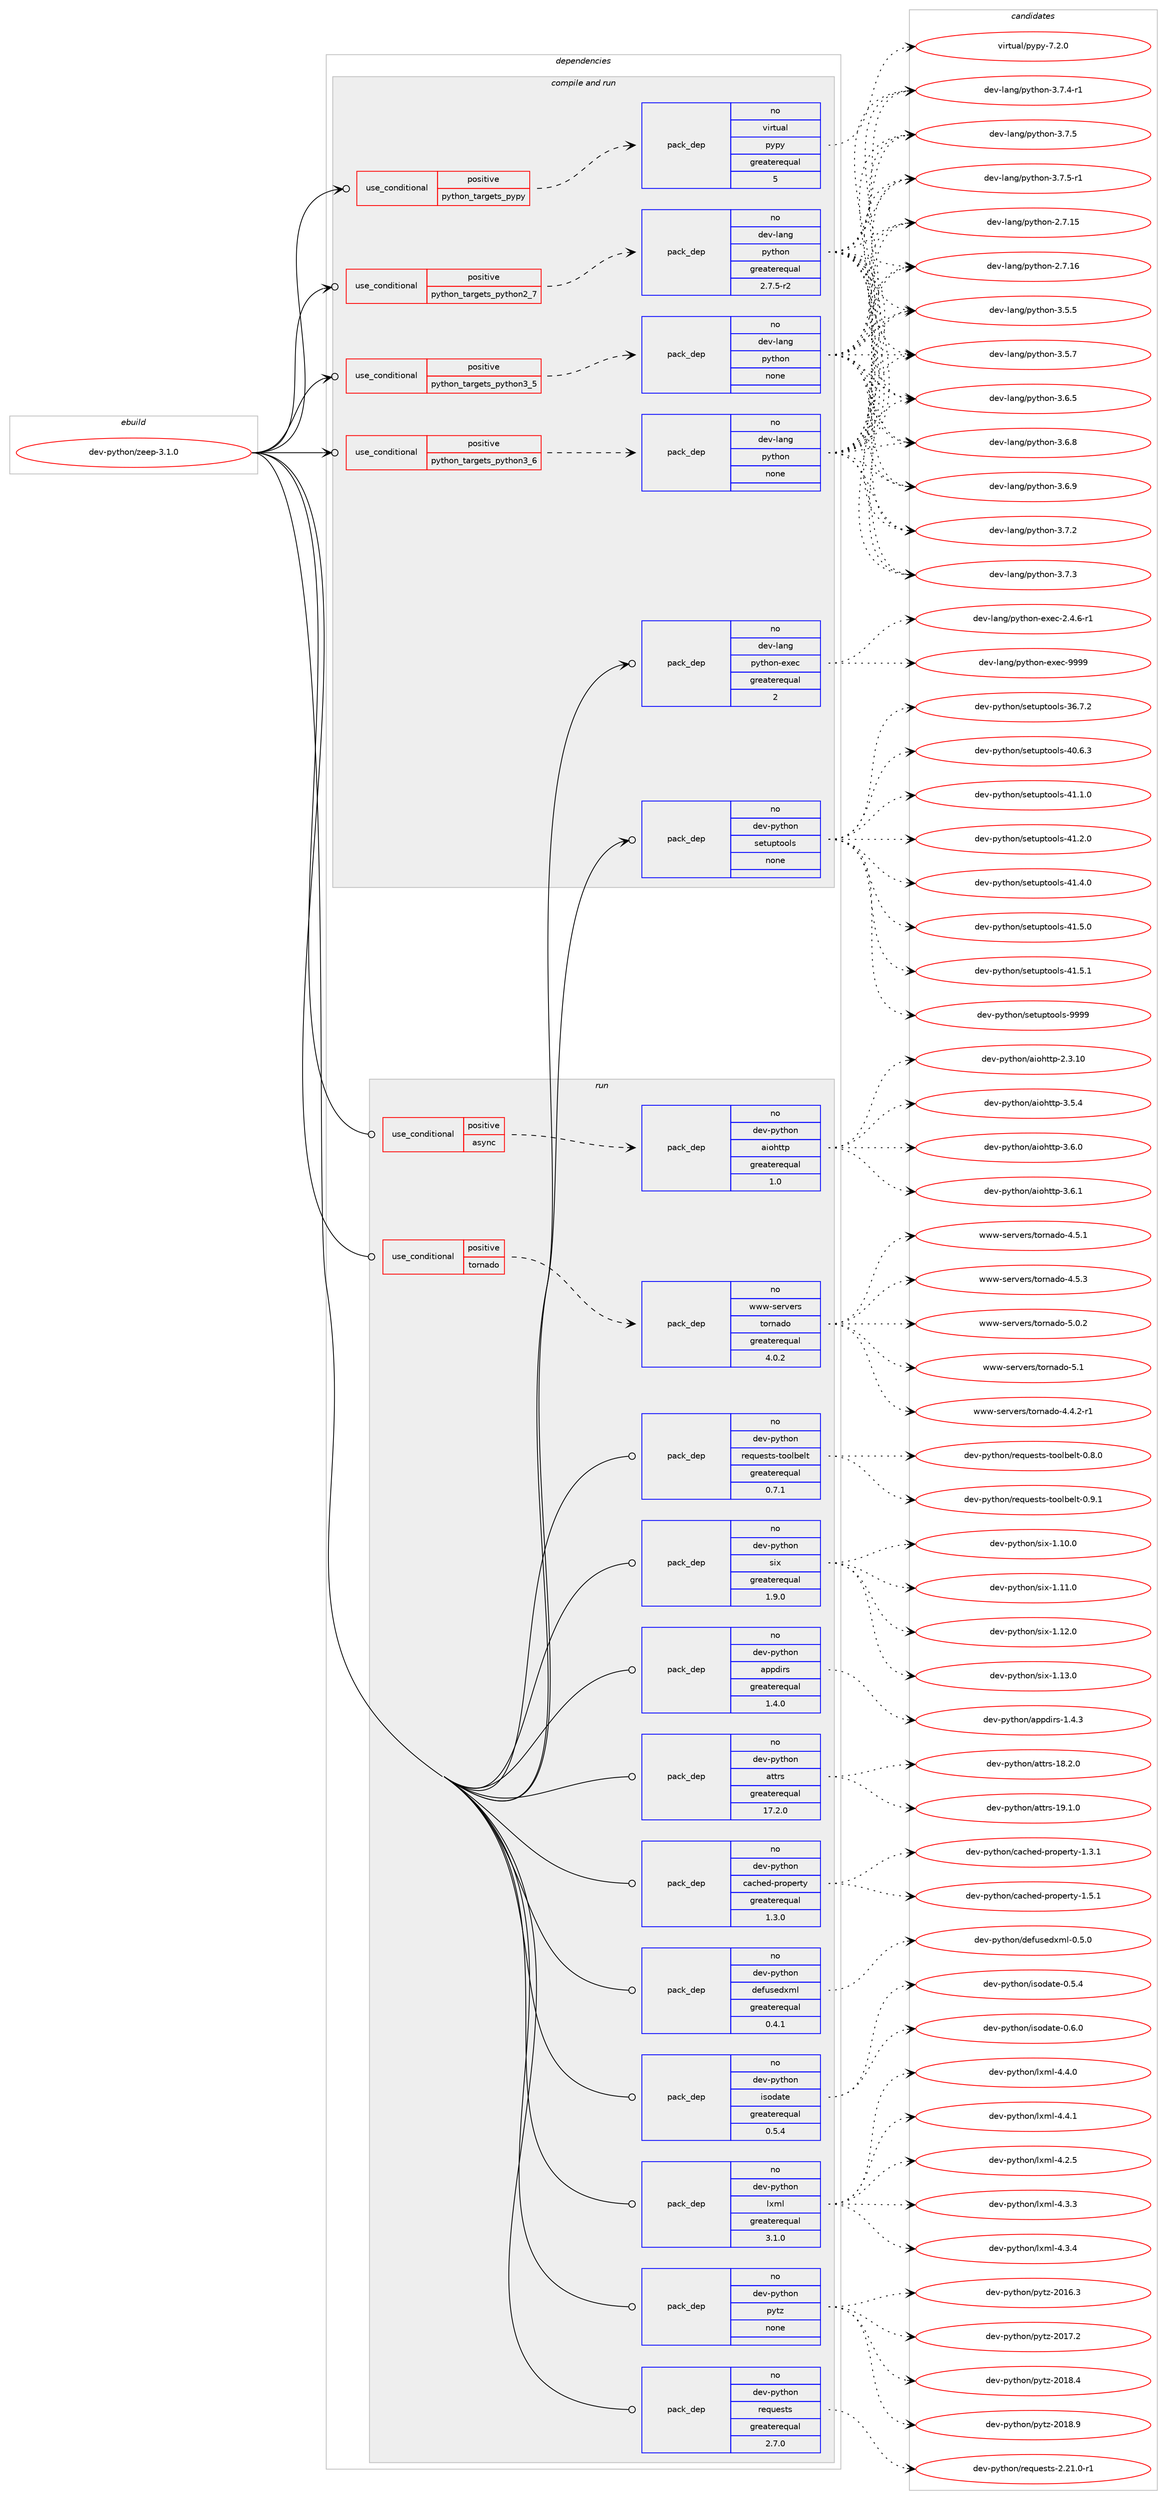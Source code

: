 digraph prolog {

# *************
# Graph options
# *************

newrank=true;
concentrate=true;
compound=true;
graph [rankdir=LR,fontname=Helvetica,fontsize=10,ranksep=1.5];#, ranksep=2.5, nodesep=0.2];
edge  [arrowhead=vee];
node  [fontname=Helvetica,fontsize=10];

# **********
# The ebuild
# **********

subgraph cluster_leftcol {
color=gray;
rank=same;
label=<<i>ebuild</i>>;
id [label="dev-python/zeep-3.1.0", color=red, width=4, href="../dev-python/zeep-3.1.0.svg"];
}

# ****************
# The dependencies
# ****************

subgraph cluster_midcol {
color=gray;
label=<<i>dependencies</i>>;
subgraph cluster_compile {
fillcolor="#eeeeee";
style=filled;
label=<<i>compile</i>>;
}
subgraph cluster_compileandrun {
fillcolor="#eeeeee";
style=filled;
label=<<i>compile and run</i>>;
subgraph cond151852 {
dependency645065 [label=<<TABLE BORDER="0" CELLBORDER="1" CELLSPACING="0" CELLPADDING="4"><TR><TD ROWSPAN="3" CELLPADDING="10">use_conditional</TD></TR><TR><TD>positive</TD></TR><TR><TD>python_targets_pypy</TD></TR></TABLE>>, shape=none, color=red];
subgraph pack481324 {
dependency645066 [label=<<TABLE BORDER="0" CELLBORDER="1" CELLSPACING="0" CELLPADDING="4" WIDTH="220"><TR><TD ROWSPAN="6" CELLPADDING="30">pack_dep</TD></TR><TR><TD WIDTH="110">no</TD></TR><TR><TD>virtual</TD></TR><TR><TD>pypy</TD></TR><TR><TD>greaterequal</TD></TR><TR><TD>5</TD></TR></TABLE>>, shape=none, color=blue];
}
dependency645065:e -> dependency645066:w [weight=20,style="dashed",arrowhead="vee"];
}
id:e -> dependency645065:w [weight=20,style="solid",arrowhead="odotvee"];
subgraph cond151853 {
dependency645067 [label=<<TABLE BORDER="0" CELLBORDER="1" CELLSPACING="0" CELLPADDING="4"><TR><TD ROWSPAN="3" CELLPADDING="10">use_conditional</TD></TR><TR><TD>positive</TD></TR><TR><TD>python_targets_python2_7</TD></TR></TABLE>>, shape=none, color=red];
subgraph pack481325 {
dependency645068 [label=<<TABLE BORDER="0" CELLBORDER="1" CELLSPACING="0" CELLPADDING="4" WIDTH="220"><TR><TD ROWSPAN="6" CELLPADDING="30">pack_dep</TD></TR><TR><TD WIDTH="110">no</TD></TR><TR><TD>dev-lang</TD></TR><TR><TD>python</TD></TR><TR><TD>greaterequal</TD></TR><TR><TD>2.7.5-r2</TD></TR></TABLE>>, shape=none, color=blue];
}
dependency645067:e -> dependency645068:w [weight=20,style="dashed",arrowhead="vee"];
}
id:e -> dependency645067:w [weight=20,style="solid",arrowhead="odotvee"];
subgraph cond151854 {
dependency645069 [label=<<TABLE BORDER="0" CELLBORDER="1" CELLSPACING="0" CELLPADDING="4"><TR><TD ROWSPAN="3" CELLPADDING="10">use_conditional</TD></TR><TR><TD>positive</TD></TR><TR><TD>python_targets_python3_5</TD></TR></TABLE>>, shape=none, color=red];
subgraph pack481326 {
dependency645070 [label=<<TABLE BORDER="0" CELLBORDER="1" CELLSPACING="0" CELLPADDING="4" WIDTH="220"><TR><TD ROWSPAN="6" CELLPADDING="30">pack_dep</TD></TR><TR><TD WIDTH="110">no</TD></TR><TR><TD>dev-lang</TD></TR><TR><TD>python</TD></TR><TR><TD>none</TD></TR><TR><TD></TD></TR></TABLE>>, shape=none, color=blue];
}
dependency645069:e -> dependency645070:w [weight=20,style="dashed",arrowhead="vee"];
}
id:e -> dependency645069:w [weight=20,style="solid",arrowhead="odotvee"];
subgraph cond151855 {
dependency645071 [label=<<TABLE BORDER="0" CELLBORDER="1" CELLSPACING="0" CELLPADDING="4"><TR><TD ROWSPAN="3" CELLPADDING="10">use_conditional</TD></TR><TR><TD>positive</TD></TR><TR><TD>python_targets_python3_6</TD></TR></TABLE>>, shape=none, color=red];
subgraph pack481327 {
dependency645072 [label=<<TABLE BORDER="0" CELLBORDER="1" CELLSPACING="0" CELLPADDING="4" WIDTH="220"><TR><TD ROWSPAN="6" CELLPADDING="30">pack_dep</TD></TR><TR><TD WIDTH="110">no</TD></TR><TR><TD>dev-lang</TD></TR><TR><TD>python</TD></TR><TR><TD>none</TD></TR><TR><TD></TD></TR></TABLE>>, shape=none, color=blue];
}
dependency645071:e -> dependency645072:w [weight=20,style="dashed",arrowhead="vee"];
}
id:e -> dependency645071:w [weight=20,style="solid",arrowhead="odotvee"];
subgraph pack481328 {
dependency645073 [label=<<TABLE BORDER="0" CELLBORDER="1" CELLSPACING="0" CELLPADDING="4" WIDTH="220"><TR><TD ROWSPAN="6" CELLPADDING="30">pack_dep</TD></TR><TR><TD WIDTH="110">no</TD></TR><TR><TD>dev-lang</TD></TR><TR><TD>python-exec</TD></TR><TR><TD>greaterequal</TD></TR><TR><TD>2</TD></TR></TABLE>>, shape=none, color=blue];
}
id:e -> dependency645073:w [weight=20,style="solid",arrowhead="odotvee"];
subgraph pack481329 {
dependency645074 [label=<<TABLE BORDER="0" CELLBORDER="1" CELLSPACING="0" CELLPADDING="4" WIDTH="220"><TR><TD ROWSPAN="6" CELLPADDING="30">pack_dep</TD></TR><TR><TD WIDTH="110">no</TD></TR><TR><TD>dev-python</TD></TR><TR><TD>setuptools</TD></TR><TR><TD>none</TD></TR><TR><TD></TD></TR></TABLE>>, shape=none, color=blue];
}
id:e -> dependency645074:w [weight=20,style="solid",arrowhead="odotvee"];
}
subgraph cluster_run {
fillcolor="#eeeeee";
style=filled;
label=<<i>run</i>>;
subgraph cond151856 {
dependency645075 [label=<<TABLE BORDER="0" CELLBORDER="1" CELLSPACING="0" CELLPADDING="4"><TR><TD ROWSPAN="3" CELLPADDING="10">use_conditional</TD></TR><TR><TD>positive</TD></TR><TR><TD>async</TD></TR></TABLE>>, shape=none, color=red];
subgraph pack481330 {
dependency645076 [label=<<TABLE BORDER="0" CELLBORDER="1" CELLSPACING="0" CELLPADDING="4" WIDTH="220"><TR><TD ROWSPAN="6" CELLPADDING="30">pack_dep</TD></TR><TR><TD WIDTH="110">no</TD></TR><TR><TD>dev-python</TD></TR><TR><TD>aiohttp</TD></TR><TR><TD>greaterequal</TD></TR><TR><TD>1.0</TD></TR></TABLE>>, shape=none, color=blue];
}
dependency645075:e -> dependency645076:w [weight=20,style="dashed",arrowhead="vee"];
}
id:e -> dependency645075:w [weight=20,style="solid",arrowhead="odot"];
subgraph cond151857 {
dependency645077 [label=<<TABLE BORDER="0" CELLBORDER="1" CELLSPACING="0" CELLPADDING="4"><TR><TD ROWSPAN="3" CELLPADDING="10">use_conditional</TD></TR><TR><TD>positive</TD></TR><TR><TD>tornado</TD></TR></TABLE>>, shape=none, color=red];
subgraph pack481331 {
dependency645078 [label=<<TABLE BORDER="0" CELLBORDER="1" CELLSPACING="0" CELLPADDING="4" WIDTH="220"><TR><TD ROWSPAN="6" CELLPADDING="30">pack_dep</TD></TR><TR><TD WIDTH="110">no</TD></TR><TR><TD>www-servers</TD></TR><TR><TD>tornado</TD></TR><TR><TD>greaterequal</TD></TR><TR><TD>4.0.2</TD></TR></TABLE>>, shape=none, color=blue];
}
dependency645077:e -> dependency645078:w [weight=20,style="dashed",arrowhead="vee"];
}
id:e -> dependency645077:w [weight=20,style="solid",arrowhead="odot"];
subgraph pack481332 {
dependency645079 [label=<<TABLE BORDER="0" CELLBORDER="1" CELLSPACING="0" CELLPADDING="4" WIDTH="220"><TR><TD ROWSPAN="6" CELLPADDING="30">pack_dep</TD></TR><TR><TD WIDTH="110">no</TD></TR><TR><TD>dev-python</TD></TR><TR><TD>appdirs</TD></TR><TR><TD>greaterequal</TD></TR><TR><TD>1.4.0</TD></TR></TABLE>>, shape=none, color=blue];
}
id:e -> dependency645079:w [weight=20,style="solid",arrowhead="odot"];
subgraph pack481333 {
dependency645080 [label=<<TABLE BORDER="0" CELLBORDER="1" CELLSPACING="0" CELLPADDING="4" WIDTH="220"><TR><TD ROWSPAN="6" CELLPADDING="30">pack_dep</TD></TR><TR><TD WIDTH="110">no</TD></TR><TR><TD>dev-python</TD></TR><TR><TD>attrs</TD></TR><TR><TD>greaterequal</TD></TR><TR><TD>17.2.0</TD></TR></TABLE>>, shape=none, color=blue];
}
id:e -> dependency645080:w [weight=20,style="solid",arrowhead="odot"];
subgraph pack481334 {
dependency645081 [label=<<TABLE BORDER="0" CELLBORDER="1" CELLSPACING="0" CELLPADDING="4" WIDTH="220"><TR><TD ROWSPAN="6" CELLPADDING="30">pack_dep</TD></TR><TR><TD WIDTH="110">no</TD></TR><TR><TD>dev-python</TD></TR><TR><TD>cached-property</TD></TR><TR><TD>greaterequal</TD></TR><TR><TD>1.3.0</TD></TR></TABLE>>, shape=none, color=blue];
}
id:e -> dependency645081:w [weight=20,style="solid",arrowhead="odot"];
subgraph pack481335 {
dependency645082 [label=<<TABLE BORDER="0" CELLBORDER="1" CELLSPACING="0" CELLPADDING="4" WIDTH="220"><TR><TD ROWSPAN="6" CELLPADDING="30">pack_dep</TD></TR><TR><TD WIDTH="110">no</TD></TR><TR><TD>dev-python</TD></TR><TR><TD>defusedxml</TD></TR><TR><TD>greaterequal</TD></TR><TR><TD>0.4.1</TD></TR></TABLE>>, shape=none, color=blue];
}
id:e -> dependency645082:w [weight=20,style="solid",arrowhead="odot"];
subgraph pack481336 {
dependency645083 [label=<<TABLE BORDER="0" CELLBORDER="1" CELLSPACING="0" CELLPADDING="4" WIDTH="220"><TR><TD ROWSPAN="6" CELLPADDING="30">pack_dep</TD></TR><TR><TD WIDTH="110">no</TD></TR><TR><TD>dev-python</TD></TR><TR><TD>isodate</TD></TR><TR><TD>greaterequal</TD></TR><TR><TD>0.5.4</TD></TR></TABLE>>, shape=none, color=blue];
}
id:e -> dependency645083:w [weight=20,style="solid",arrowhead="odot"];
subgraph pack481337 {
dependency645084 [label=<<TABLE BORDER="0" CELLBORDER="1" CELLSPACING="0" CELLPADDING="4" WIDTH="220"><TR><TD ROWSPAN="6" CELLPADDING="30">pack_dep</TD></TR><TR><TD WIDTH="110">no</TD></TR><TR><TD>dev-python</TD></TR><TR><TD>lxml</TD></TR><TR><TD>greaterequal</TD></TR><TR><TD>3.1.0</TD></TR></TABLE>>, shape=none, color=blue];
}
id:e -> dependency645084:w [weight=20,style="solid",arrowhead="odot"];
subgraph pack481338 {
dependency645085 [label=<<TABLE BORDER="0" CELLBORDER="1" CELLSPACING="0" CELLPADDING="4" WIDTH="220"><TR><TD ROWSPAN="6" CELLPADDING="30">pack_dep</TD></TR><TR><TD WIDTH="110">no</TD></TR><TR><TD>dev-python</TD></TR><TR><TD>pytz</TD></TR><TR><TD>none</TD></TR><TR><TD></TD></TR></TABLE>>, shape=none, color=blue];
}
id:e -> dependency645085:w [weight=20,style="solid",arrowhead="odot"];
subgraph pack481339 {
dependency645086 [label=<<TABLE BORDER="0" CELLBORDER="1" CELLSPACING="0" CELLPADDING="4" WIDTH="220"><TR><TD ROWSPAN="6" CELLPADDING="30">pack_dep</TD></TR><TR><TD WIDTH="110">no</TD></TR><TR><TD>dev-python</TD></TR><TR><TD>requests</TD></TR><TR><TD>greaterequal</TD></TR><TR><TD>2.7.0</TD></TR></TABLE>>, shape=none, color=blue];
}
id:e -> dependency645086:w [weight=20,style="solid",arrowhead="odot"];
subgraph pack481340 {
dependency645087 [label=<<TABLE BORDER="0" CELLBORDER="1" CELLSPACING="0" CELLPADDING="4" WIDTH="220"><TR><TD ROWSPAN="6" CELLPADDING="30">pack_dep</TD></TR><TR><TD WIDTH="110">no</TD></TR><TR><TD>dev-python</TD></TR><TR><TD>requests-toolbelt</TD></TR><TR><TD>greaterequal</TD></TR><TR><TD>0.7.1</TD></TR></TABLE>>, shape=none, color=blue];
}
id:e -> dependency645087:w [weight=20,style="solid",arrowhead="odot"];
subgraph pack481341 {
dependency645088 [label=<<TABLE BORDER="0" CELLBORDER="1" CELLSPACING="0" CELLPADDING="4" WIDTH="220"><TR><TD ROWSPAN="6" CELLPADDING="30">pack_dep</TD></TR><TR><TD WIDTH="110">no</TD></TR><TR><TD>dev-python</TD></TR><TR><TD>six</TD></TR><TR><TD>greaterequal</TD></TR><TR><TD>1.9.0</TD></TR></TABLE>>, shape=none, color=blue];
}
id:e -> dependency645088:w [weight=20,style="solid",arrowhead="odot"];
}
}

# **************
# The candidates
# **************

subgraph cluster_choices {
rank=same;
color=gray;
label=<<i>candidates</i>>;

subgraph choice481324 {
color=black;
nodesep=1;
choice1181051141161179710847112121112121455546504648 [label="virtual/pypy-7.2.0", color=red, width=4,href="../virtual/pypy-7.2.0.svg"];
dependency645066:e -> choice1181051141161179710847112121112121455546504648:w [style=dotted,weight="100"];
}
subgraph choice481325 {
color=black;
nodesep=1;
choice10010111845108971101034711212111610411111045504655464953 [label="dev-lang/python-2.7.15", color=red, width=4,href="../dev-lang/python-2.7.15.svg"];
choice10010111845108971101034711212111610411111045504655464954 [label="dev-lang/python-2.7.16", color=red, width=4,href="../dev-lang/python-2.7.16.svg"];
choice100101118451089711010347112121116104111110455146534653 [label="dev-lang/python-3.5.5", color=red, width=4,href="../dev-lang/python-3.5.5.svg"];
choice100101118451089711010347112121116104111110455146534655 [label="dev-lang/python-3.5.7", color=red, width=4,href="../dev-lang/python-3.5.7.svg"];
choice100101118451089711010347112121116104111110455146544653 [label="dev-lang/python-3.6.5", color=red, width=4,href="../dev-lang/python-3.6.5.svg"];
choice100101118451089711010347112121116104111110455146544656 [label="dev-lang/python-3.6.8", color=red, width=4,href="../dev-lang/python-3.6.8.svg"];
choice100101118451089711010347112121116104111110455146544657 [label="dev-lang/python-3.6.9", color=red, width=4,href="../dev-lang/python-3.6.9.svg"];
choice100101118451089711010347112121116104111110455146554650 [label="dev-lang/python-3.7.2", color=red, width=4,href="../dev-lang/python-3.7.2.svg"];
choice100101118451089711010347112121116104111110455146554651 [label="dev-lang/python-3.7.3", color=red, width=4,href="../dev-lang/python-3.7.3.svg"];
choice1001011184510897110103471121211161041111104551465546524511449 [label="dev-lang/python-3.7.4-r1", color=red, width=4,href="../dev-lang/python-3.7.4-r1.svg"];
choice100101118451089711010347112121116104111110455146554653 [label="dev-lang/python-3.7.5", color=red, width=4,href="../dev-lang/python-3.7.5.svg"];
choice1001011184510897110103471121211161041111104551465546534511449 [label="dev-lang/python-3.7.5-r1", color=red, width=4,href="../dev-lang/python-3.7.5-r1.svg"];
dependency645068:e -> choice10010111845108971101034711212111610411111045504655464953:w [style=dotted,weight="100"];
dependency645068:e -> choice10010111845108971101034711212111610411111045504655464954:w [style=dotted,weight="100"];
dependency645068:e -> choice100101118451089711010347112121116104111110455146534653:w [style=dotted,weight="100"];
dependency645068:e -> choice100101118451089711010347112121116104111110455146534655:w [style=dotted,weight="100"];
dependency645068:e -> choice100101118451089711010347112121116104111110455146544653:w [style=dotted,weight="100"];
dependency645068:e -> choice100101118451089711010347112121116104111110455146544656:w [style=dotted,weight="100"];
dependency645068:e -> choice100101118451089711010347112121116104111110455146544657:w [style=dotted,weight="100"];
dependency645068:e -> choice100101118451089711010347112121116104111110455146554650:w [style=dotted,weight="100"];
dependency645068:e -> choice100101118451089711010347112121116104111110455146554651:w [style=dotted,weight="100"];
dependency645068:e -> choice1001011184510897110103471121211161041111104551465546524511449:w [style=dotted,weight="100"];
dependency645068:e -> choice100101118451089711010347112121116104111110455146554653:w [style=dotted,weight="100"];
dependency645068:e -> choice1001011184510897110103471121211161041111104551465546534511449:w [style=dotted,weight="100"];
}
subgraph choice481326 {
color=black;
nodesep=1;
choice10010111845108971101034711212111610411111045504655464953 [label="dev-lang/python-2.7.15", color=red, width=4,href="../dev-lang/python-2.7.15.svg"];
choice10010111845108971101034711212111610411111045504655464954 [label="dev-lang/python-2.7.16", color=red, width=4,href="../dev-lang/python-2.7.16.svg"];
choice100101118451089711010347112121116104111110455146534653 [label="dev-lang/python-3.5.5", color=red, width=4,href="../dev-lang/python-3.5.5.svg"];
choice100101118451089711010347112121116104111110455146534655 [label="dev-lang/python-3.5.7", color=red, width=4,href="../dev-lang/python-3.5.7.svg"];
choice100101118451089711010347112121116104111110455146544653 [label="dev-lang/python-3.6.5", color=red, width=4,href="../dev-lang/python-3.6.5.svg"];
choice100101118451089711010347112121116104111110455146544656 [label="dev-lang/python-3.6.8", color=red, width=4,href="../dev-lang/python-3.6.8.svg"];
choice100101118451089711010347112121116104111110455146544657 [label="dev-lang/python-3.6.9", color=red, width=4,href="../dev-lang/python-3.6.9.svg"];
choice100101118451089711010347112121116104111110455146554650 [label="dev-lang/python-3.7.2", color=red, width=4,href="../dev-lang/python-3.7.2.svg"];
choice100101118451089711010347112121116104111110455146554651 [label="dev-lang/python-3.7.3", color=red, width=4,href="../dev-lang/python-3.7.3.svg"];
choice1001011184510897110103471121211161041111104551465546524511449 [label="dev-lang/python-3.7.4-r1", color=red, width=4,href="../dev-lang/python-3.7.4-r1.svg"];
choice100101118451089711010347112121116104111110455146554653 [label="dev-lang/python-3.7.5", color=red, width=4,href="../dev-lang/python-3.7.5.svg"];
choice1001011184510897110103471121211161041111104551465546534511449 [label="dev-lang/python-3.7.5-r1", color=red, width=4,href="../dev-lang/python-3.7.5-r1.svg"];
dependency645070:e -> choice10010111845108971101034711212111610411111045504655464953:w [style=dotted,weight="100"];
dependency645070:e -> choice10010111845108971101034711212111610411111045504655464954:w [style=dotted,weight="100"];
dependency645070:e -> choice100101118451089711010347112121116104111110455146534653:w [style=dotted,weight="100"];
dependency645070:e -> choice100101118451089711010347112121116104111110455146534655:w [style=dotted,weight="100"];
dependency645070:e -> choice100101118451089711010347112121116104111110455146544653:w [style=dotted,weight="100"];
dependency645070:e -> choice100101118451089711010347112121116104111110455146544656:w [style=dotted,weight="100"];
dependency645070:e -> choice100101118451089711010347112121116104111110455146544657:w [style=dotted,weight="100"];
dependency645070:e -> choice100101118451089711010347112121116104111110455146554650:w [style=dotted,weight="100"];
dependency645070:e -> choice100101118451089711010347112121116104111110455146554651:w [style=dotted,weight="100"];
dependency645070:e -> choice1001011184510897110103471121211161041111104551465546524511449:w [style=dotted,weight="100"];
dependency645070:e -> choice100101118451089711010347112121116104111110455146554653:w [style=dotted,weight="100"];
dependency645070:e -> choice1001011184510897110103471121211161041111104551465546534511449:w [style=dotted,weight="100"];
}
subgraph choice481327 {
color=black;
nodesep=1;
choice10010111845108971101034711212111610411111045504655464953 [label="dev-lang/python-2.7.15", color=red, width=4,href="../dev-lang/python-2.7.15.svg"];
choice10010111845108971101034711212111610411111045504655464954 [label="dev-lang/python-2.7.16", color=red, width=4,href="../dev-lang/python-2.7.16.svg"];
choice100101118451089711010347112121116104111110455146534653 [label="dev-lang/python-3.5.5", color=red, width=4,href="../dev-lang/python-3.5.5.svg"];
choice100101118451089711010347112121116104111110455146534655 [label="dev-lang/python-3.5.7", color=red, width=4,href="../dev-lang/python-3.5.7.svg"];
choice100101118451089711010347112121116104111110455146544653 [label="dev-lang/python-3.6.5", color=red, width=4,href="../dev-lang/python-3.6.5.svg"];
choice100101118451089711010347112121116104111110455146544656 [label="dev-lang/python-3.6.8", color=red, width=4,href="../dev-lang/python-3.6.8.svg"];
choice100101118451089711010347112121116104111110455146544657 [label="dev-lang/python-3.6.9", color=red, width=4,href="../dev-lang/python-3.6.9.svg"];
choice100101118451089711010347112121116104111110455146554650 [label="dev-lang/python-3.7.2", color=red, width=4,href="../dev-lang/python-3.7.2.svg"];
choice100101118451089711010347112121116104111110455146554651 [label="dev-lang/python-3.7.3", color=red, width=4,href="../dev-lang/python-3.7.3.svg"];
choice1001011184510897110103471121211161041111104551465546524511449 [label="dev-lang/python-3.7.4-r1", color=red, width=4,href="../dev-lang/python-3.7.4-r1.svg"];
choice100101118451089711010347112121116104111110455146554653 [label="dev-lang/python-3.7.5", color=red, width=4,href="../dev-lang/python-3.7.5.svg"];
choice1001011184510897110103471121211161041111104551465546534511449 [label="dev-lang/python-3.7.5-r1", color=red, width=4,href="../dev-lang/python-3.7.5-r1.svg"];
dependency645072:e -> choice10010111845108971101034711212111610411111045504655464953:w [style=dotted,weight="100"];
dependency645072:e -> choice10010111845108971101034711212111610411111045504655464954:w [style=dotted,weight="100"];
dependency645072:e -> choice100101118451089711010347112121116104111110455146534653:w [style=dotted,weight="100"];
dependency645072:e -> choice100101118451089711010347112121116104111110455146534655:w [style=dotted,weight="100"];
dependency645072:e -> choice100101118451089711010347112121116104111110455146544653:w [style=dotted,weight="100"];
dependency645072:e -> choice100101118451089711010347112121116104111110455146544656:w [style=dotted,weight="100"];
dependency645072:e -> choice100101118451089711010347112121116104111110455146544657:w [style=dotted,weight="100"];
dependency645072:e -> choice100101118451089711010347112121116104111110455146554650:w [style=dotted,weight="100"];
dependency645072:e -> choice100101118451089711010347112121116104111110455146554651:w [style=dotted,weight="100"];
dependency645072:e -> choice1001011184510897110103471121211161041111104551465546524511449:w [style=dotted,weight="100"];
dependency645072:e -> choice100101118451089711010347112121116104111110455146554653:w [style=dotted,weight="100"];
dependency645072:e -> choice1001011184510897110103471121211161041111104551465546534511449:w [style=dotted,weight="100"];
}
subgraph choice481328 {
color=black;
nodesep=1;
choice10010111845108971101034711212111610411111045101120101994550465246544511449 [label="dev-lang/python-exec-2.4.6-r1", color=red, width=4,href="../dev-lang/python-exec-2.4.6-r1.svg"];
choice10010111845108971101034711212111610411111045101120101994557575757 [label="dev-lang/python-exec-9999", color=red, width=4,href="../dev-lang/python-exec-9999.svg"];
dependency645073:e -> choice10010111845108971101034711212111610411111045101120101994550465246544511449:w [style=dotted,weight="100"];
dependency645073:e -> choice10010111845108971101034711212111610411111045101120101994557575757:w [style=dotted,weight="100"];
}
subgraph choice481329 {
color=black;
nodesep=1;
choice100101118451121211161041111104711510111611711211611111110811545515446554650 [label="dev-python/setuptools-36.7.2", color=red, width=4,href="../dev-python/setuptools-36.7.2.svg"];
choice100101118451121211161041111104711510111611711211611111110811545524846544651 [label="dev-python/setuptools-40.6.3", color=red, width=4,href="../dev-python/setuptools-40.6.3.svg"];
choice100101118451121211161041111104711510111611711211611111110811545524946494648 [label="dev-python/setuptools-41.1.0", color=red, width=4,href="../dev-python/setuptools-41.1.0.svg"];
choice100101118451121211161041111104711510111611711211611111110811545524946504648 [label="dev-python/setuptools-41.2.0", color=red, width=4,href="../dev-python/setuptools-41.2.0.svg"];
choice100101118451121211161041111104711510111611711211611111110811545524946524648 [label="dev-python/setuptools-41.4.0", color=red, width=4,href="../dev-python/setuptools-41.4.0.svg"];
choice100101118451121211161041111104711510111611711211611111110811545524946534648 [label="dev-python/setuptools-41.5.0", color=red, width=4,href="../dev-python/setuptools-41.5.0.svg"];
choice100101118451121211161041111104711510111611711211611111110811545524946534649 [label="dev-python/setuptools-41.5.1", color=red, width=4,href="../dev-python/setuptools-41.5.1.svg"];
choice10010111845112121116104111110471151011161171121161111111081154557575757 [label="dev-python/setuptools-9999", color=red, width=4,href="../dev-python/setuptools-9999.svg"];
dependency645074:e -> choice100101118451121211161041111104711510111611711211611111110811545515446554650:w [style=dotted,weight="100"];
dependency645074:e -> choice100101118451121211161041111104711510111611711211611111110811545524846544651:w [style=dotted,weight="100"];
dependency645074:e -> choice100101118451121211161041111104711510111611711211611111110811545524946494648:w [style=dotted,weight="100"];
dependency645074:e -> choice100101118451121211161041111104711510111611711211611111110811545524946504648:w [style=dotted,weight="100"];
dependency645074:e -> choice100101118451121211161041111104711510111611711211611111110811545524946524648:w [style=dotted,weight="100"];
dependency645074:e -> choice100101118451121211161041111104711510111611711211611111110811545524946534648:w [style=dotted,weight="100"];
dependency645074:e -> choice100101118451121211161041111104711510111611711211611111110811545524946534649:w [style=dotted,weight="100"];
dependency645074:e -> choice10010111845112121116104111110471151011161171121161111111081154557575757:w [style=dotted,weight="100"];
}
subgraph choice481330 {
color=black;
nodesep=1;
choice10010111845112121116104111110479710511110411611611245504651464948 [label="dev-python/aiohttp-2.3.10", color=red, width=4,href="../dev-python/aiohttp-2.3.10.svg"];
choice100101118451121211161041111104797105111104116116112455146534652 [label="dev-python/aiohttp-3.5.4", color=red, width=4,href="../dev-python/aiohttp-3.5.4.svg"];
choice100101118451121211161041111104797105111104116116112455146544648 [label="dev-python/aiohttp-3.6.0", color=red, width=4,href="../dev-python/aiohttp-3.6.0.svg"];
choice100101118451121211161041111104797105111104116116112455146544649 [label="dev-python/aiohttp-3.6.1", color=red, width=4,href="../dev-python/aiohttp-3.6.1.svg"];
dependency645076:e -> choice10010111845112121116104111110479710511110411611611245504651464948:w [style=dotted,weight="100"];
dependency645076:e -> choice100101118451121211161041111104797105111104116116112455146534652:w [style=dotted,weight="100"];
dependency645076:e -> choice100101118451121211161041111104797105111104116116112455146544648:w [style=dotted,weight="100"];
dependency645076:e -> choice100101118451121211161041111104797105111104116116112455146544649:w [style=dotted,weight="100"];
}
subgraph choice481331 {
color=black;
nodesep=1;
choice1191191194511510111411810111411547116111114110971001114552465246504511449 [label="www-servers/tornado-4.4.2-r1", color=red, width=4,href="../www-servers/tornado-4.4.2-r1.svg"];
choice119119119451151011141181011141154711611111411097100111455246534649 [label="www-servers/tornado-4.5.1", color=red, width=4,href="../www-servers/tornado-4.5.1.svg"];
choice119119119451151011141181011141154711611111411097100111455246534651 [label="www-servers/tornado-4.5.3", color=red, width=4,href="../www-servers/tornado-4.5.3.svg"];
choice119119119451151011141181011141154711611111411097100111455346484650 [label="www-servers/tornado-5.0.2", color=red, width=4,href="../www-servers/tornado-5.0.2.svg"];
choice11911911945115101114118101114115471161111141109710011145534649 [label="www-servers/tornado-5.1", color=red, width=4,href="../www-servers/tornado-5.1.svg"];
dependency645078:e -> choice1191191194511510111411810111411547116111114110971001114552465246504511449:w [style=dotted,weight="100"];
dependency645078:e -> choice119119119451151011141181011141154711611111411097100111455246534649:w [style=dotted,weight="100"];
dependency645078:e -> choice119119119451151011141181011141154711611111411097100111455246534651:w [style=dotted,weight="100"];
dependency645078:e -> choice119119119451151011141181011141154711611111411097100111455346484650:w [style=dotted,weight="100"];
dependency645078:e -> choice11911911945115101114118101114115471161111141109710011145534649:w [style=dotted,weight="100"];
}
subgraph choice481332 {
color=black;
nodesep=1;
choice100101118451121211161041111104797112112100105114115454946524651 [label="dev-python/appdirs-1.4.3", color=red, width=4,href="../dev-python/appdirs-1.4.3.svg"];
dependency645079:e -> choice100101118451121211161041111104797112112100105114115454946524651:w [style=dotted,weight="100"];
}
subgraph choice481333 {
color=black;
nodesep=1;
choice10010111845112121116104111110479711611611411545495646504648 [label="dev-python/attrs-18.2.0", color=red, width=4,href="../dev-python/attrs-18.2.0.svg"];
choice10010111845112121116104111110479711611611411545495746494648 [label="dev-python/attrs-19.1.0", color=red, width=4,href="../dev-python/attrs-19.1.0.svg"];
dependency645080:e -> choice10010111845112121116104111110479711611611411545495646504648:w [style=dotted,weight="100"];
dependency645080:e -> choice10010111845112121116104111110479711611611411545495746494648:w [style=dotted,weight="100"];
}
subgraph choice481334 {
color=black;
nodesep=1;
choice100101118451121211161041111104799979910410110045112114111112101114116121454946514649 [label="dev-python/cached-property-1.3.1", color=red, width=4,href="../dev-python/cached-property-1.3.1.svg"];
choice100101118451121211161041111104799979910410110045112114111112101114116121454946534649 [label="dev-python/cached-property-1.5.1", color=red, width=4,href="../dev-python/cached-property-1.5.1.svg"];
dependency645081:e -> choice100101118451121211161041111104799979910410110045112114111112101114116121454946514649:w [style=dotted,weight="100"];
dependency645081:e -> choice100101118451121211161041111104799979910410110045112114111112101114116121454946534649:w [style=dotted,weight="100"];
}
subgraph choice481335 {
color=black;
nodesep=1;
choice1001011184511212111610411111047100101102117115101100120109108454846534648 [label="dev-python/defusedxml-0.5.0", color=red, width=4,href="../dev-python/defusedxml-0.5.0.svg"];
dependency645082:e -> choice1001011184511212111610411111047100101102117115101100120109108454846534648:w [style=dotted,weight="100"];
}
subgraph choice481336 {
color=black;
nodesep=1;
choice100101118451121211161041111104710511511110097116101454846534652 [label="dev-python/isodate-0.5.4", color=red, width=4,href="../dev-python/isodate-0.5.4.svg"];
choice100101118451121211161041111104710511511110097116101454846544648 [label="dev-python/isodate-0.6.0", color=red, width=4,href="../dev-python/isodate-0.6.0.svg"];
dependency645083:e -> choice100101118451121211161041111104710511511110097116101454846534652:w [style=dotted,weight="100"];
dependency645083:e -> choice100101118451121211161041111104710511511110097116101454846544648:w [style=dotted,weight="100"];
}
subgraph choice481337 {
color=black;
nodesep=1;
choice1001011184511212111610411111047108120109108455246504653 [label="dev-python/lxml-4.2.5", color=red, width=4,href="../dev-python/lxml-4.2.5.svg"];
choice1001011184511212111610411111047108120109108455246514651 [label="dev-python/lxml-4.3.3", color=red, width=4,href="../dev-python/lxml-4.3.3.svg"];
choice1001011184511212111610411111047108120109108455246514652 [label="dev-python/lxml-4.3.4", color=red, width=4,href="../dev-python/lxml-4.3.4.svg"];
choice1001011184511212111610411111047108120109108455246524648 [label="dev-python/lxml-4.4.0", color=red, width=4,href="../dev-python/lxml-4.4.0.svg"];
choice1001011184511212111610411111047108120109108455246524649 [label="dev-python/lxml-4.4.1", color=red, width=4,href="../dev-python/lxml-4.4.1.svg"];
dependency645084:e -> choice1001011184511212111610411111047108120109108455246504653:w [style=dotted,weight="100"];
dependency645084:e -> choice1001011184511212111610411111047108120109108455246514651:w [style=dotted,weight="100"];
dependency645084:e -> choice1001011184511212111610411111047108120109108455246514652:w [style=dotted,weight="100"];
dependency645084:e -> choice1001011184511212111610411111047108120109108455246524648:w [style=dotted,weight="100"];
dependency645084:e -> choice1001011184511212111610411111047108120109108455246524649:w [style=dotted,weight="100"];
}
subgraph choice481338 {
color=black;
nodesep=1;
choice100101118451121211161041111104711212111612245504849544651 [label="dev-python/pytz-2016.3", color=red, width=4,href="../dev-python/pytz-2016.3.svg"];
choice100101118451121211161041111104711212111612245504849554650 [label="dev-python/pytz-2017.2", color=red, width=4,href="../dev-python/pytz-2017.2.svg"];
choice100101118451121211161041111104711212111612245504849564652 [label="dev-python/pytz-2018.4", color=red, width=4,href="../dev-python/pytz-2018.4.svg"];
choice100101118451121211161041111104711212111612245504849564657 [label="dev-python/pytz-2018.9", color=red, width=4,href="../dev-python/pytz-2018.9.svg"];
dependency645085:e -> choice100101118451121211161041111104711212111612245504849544651:w [style=dotted,weight="100"];
dependency645085:e -> choice100101118451121211161041111104711212111612245504849554650:w [style=dotted,weight="100"];
dependency645085:e -> choice100101118451121211161041111104711212111612245504849564652:w [style=dotted,weight="100"];
dependency645085:e -> choice100101118451121211161041111104711212111612245504849564657:w [style=dotted,weight="100"];
}
subgraph choice481339 {
color=black;
nodesep=1;
choice1001011184511212111610411111047114101113117101115116115455046504946484511449 [label="dev-python/requests-2.21.0-r1", color=red, width=4,href="../dev-python/requests-2.21.0-r1.svg"];
dependency645086:e -> choice1001011184511212111610411111047114101113117101115116115455046504946484511449:w [style=dotted,weight="100"];
}
subgraph choice481340 {
color=black;
nodesep=1;
choice10010111845112121116104111110471141011131171011151161154511611111110898101108116454846564648 [label="dev-python/requests-toolbelt-0.8.0", color=red, width=4,href="../dev-python/requests-toolbelt-0.8.0.svg"];
choice10010111845112121116104111110471141011131171011151161154511611111110898101108116454846574649 [label="dev-python/requests-toolbelt-0.9.1", color=red, width=4,href="../dev-python/requests-toolbelt-0.9.1.svg"];
dependency645087:e -> choice10010111845112121116104111110471141011131171011151161154511611111110898101108116454846564648:w [style=dotted,weight="100"];
dependency645087:e -> choice10010111845112121116104111110471141011131171011151161154511611111110898101108116454846574649:w [style=dotted,weight="100"];
}
subgraph choice481341 {
color=black;
nodesep=1;
choice100101118451121211161041111104711510512045494649484648 [label="dev-python/six-1.10.0", color=red, width=4,href="../dev-python/six-1.10.0.svg"];
choice100101118451121211161041111104711510512045494649494648 [label="dev-python/six-1.11.0", color=red, width=4,href="../dev-python/six-1.11.0.svg"];
choice100101118451121211161041111104711510512045494649504648 [label="dev-python/six-1.12.0", color=red, width=4,href="../dev-python/six-1.12.0.svg"];
choice100101118451121211161041111104711510512045494649514648 [label="dev-python/six-1.13.0", color=red, width=4,href="../dev-python/six-1.13.0.svg"];
dependency645088:e -> choice100101118451121211161041111104711510512045494649484648:w [style=dotted,weight="100"];
dependency645088:e -> choice100101118451121211161041111104711510512045494649494648:w [style=dotted,weight="100"];
dependency645088:e -> choice100101118451121211161041111104711510512045494649504648:w [style=dotted,weight="100"];
dependency645088:e -> choice100101118451121211161041111104711510512045494649514648:w [style=dotted,weight="100"];
}
}

}
